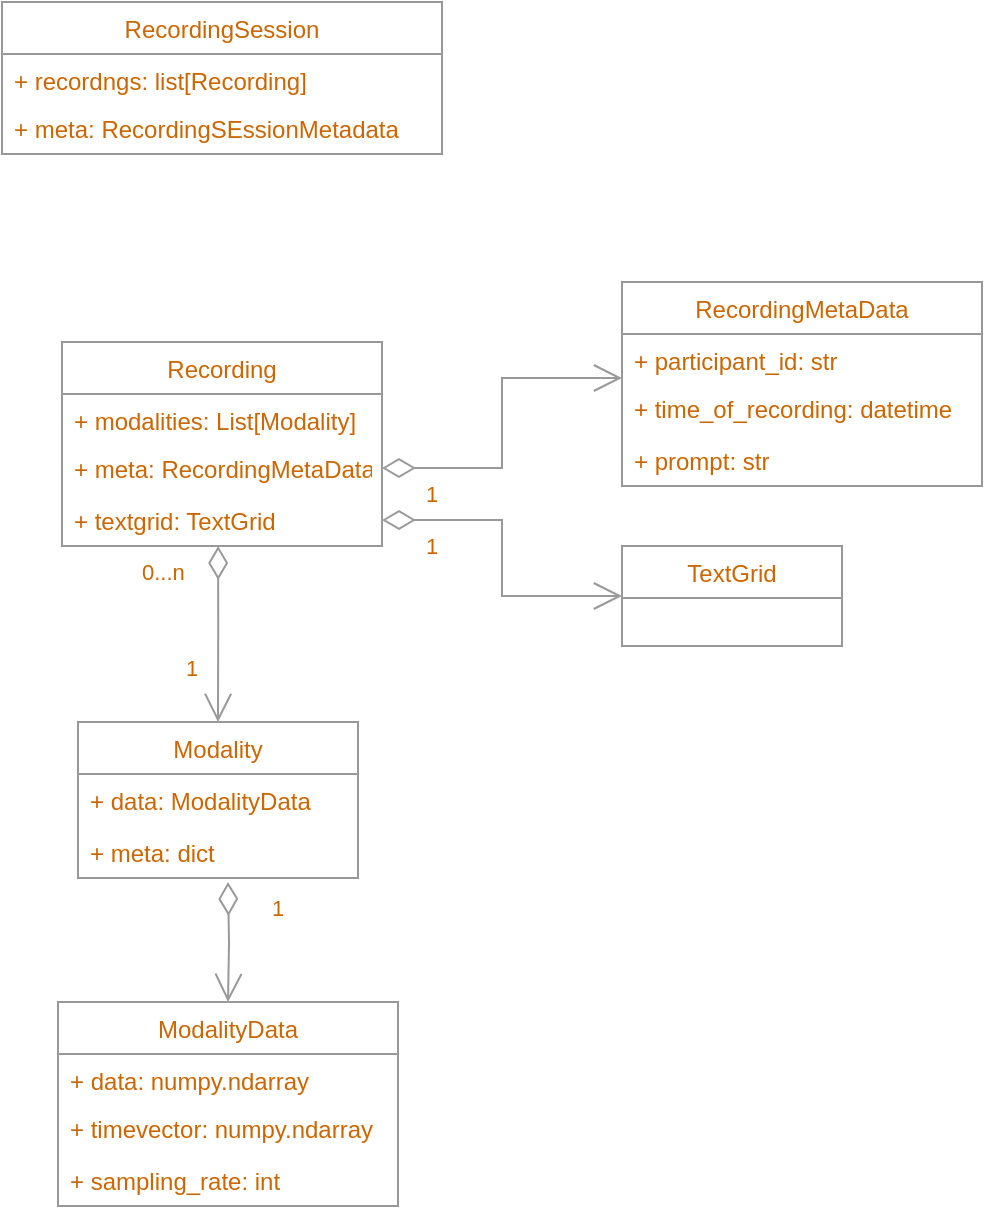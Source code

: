 <mxfile version="22.1.16" type="device">
  <diagram id="lCh61VhRBcFmrFULaLqr" name="Page-1">
    <mxGraphModel dx="1434" dy="838" grid="1" gridSize="10" guides="1" tooltips="1" connect="1" arrows="1" fold="1" page="1" pageScale="1" pageWidth="1169" pageHeight="827" math="0" shadow="0">
      <root>
        <mxCell id="0" />
        <mxCell id="1" parent="0" />
        <mxCell id="EE9BV4YBEMpnvcACtNnI-5" value="Recording" style="swimlane;fontStyle=0;childLayout=stackLayout;horizontal=1;startSize=26;fillColor=none;horizontalStack=0;resizeParent=1;resizeParentMax=0;resizeLast=0;collapsible=1;marginBottom=0;labelBorderColor=none;fontColor=#CC6600;strokeColor=#999999;" parent="1" vertex="1">
          <mxGeometry x="400" y="240" width="160" height="102" as="geometry" />
        </mxCell>
        <mxCell id="EE9BV4YBEMpnvcACtNnI-6" value="+ modalities: List[Modality]" style="text;strokeColor=none;fillColor=none;align=left;verticalAlign=top;spacingLeft=4;spacingRight=4;overflow=hidden;rotatable=0;points=[[0,0.5],[1,0.5]];portConstraint=eastwest;labelBorderColor=none;fontColor=#CC6600;" parent="EE9BV4YBEMpnvcACtNnI-5" vertex="1">
          <mxGeometry y="26" width="160" height="24" as="geometry" />
        </mxCell>
        <mxCell id="EE9BV4YBEMpnvcACtNnI-7" value="+ meta: RecordingMetaData" style="text;strokeColor=none;fillColor=none;align=left;verticalAlign=top;spacingLeft=4;spacingRight=4;overflow=hidden;rotatable=0;points=[[0,0.5],[1,0.5]];portConstraint=eastwest;labelBorderColor=none;fontColor=#CC6600;" parent="EE9BV4YBEMpnvcACtNnI-5" vertex="1">
          <mxGeometry y="50" width="160" height="26" as="geometry" />
        </mxCell>
        <mxCell id="EE9BV4YBEMpnvcACtNnI-8" value="+ textgrid: TextGrid" style="text;strokeColor=none;fillColor=none;align=left;verticalAlign=top;spacingLeft=4;spacingRight=4;overflow=hidden;rotatable=0;points=[[0,0.5],[1,0.5]];portConstraint=eastwest;labelBorderColor=none;fontColor=#CC6600;snapToPoint=1;" parent="EE9BV4YBEMpnvcACtNnI-5" vertex="1">
          <mxGeometry y="76" width="160" height="26" as="geometry" />
        </mxCell>
        <mxCell id="EE9BV4YBEMpnvcACtNnI-9" value="Modality" style="swimlane;fontStyle=0;childLayout=stackLayout;horizontal=1;startSize=26;fillColor=none;horizontalStack=0;resizeParent=1;resizeParentMax=0;resizeLast=0;collapsible=1;marginBottom=0;labelBorderColor=none;strokeColor=#999999;fontColor=#CC6600;" parent="1" vertex="1">
          <mxGeometry x="408" y="430" width="140" height="78" as="geometry" />
        </mxCell>
        <mxCell id="EE9BV4YBEMpnvcACtNnI-10" value="+ data: ModalityData" style="text;strokeColor=none;fillColor=none;align=left;verticalAlign=top;spacingLeft=4;spacingRight=4;overflow=hidden;rotatable=0;points=[[0,0.5],[1,0.5]];portConstraint=eastwest;labelBorderColor=none;fontColor=#CC6600;" parent="EE9BV4YBEMpnvcACtNnI-9" vertex="1">
          <mxGeometry y="26" width="140" height="26" as="geometry" />
        </mxCell>
        <mxCell id="EE9BV4YBEMpnvcACtNnI-12" value="+ meta: dict" style="text;strokeColor=none;fillColor=none;align=left;verticalAlign=top;spacingLeft=4;spacingRight=4;overflow=hidden;rotatable=0;points=[[0,0.5],[1,0.5]];portConstraint=eastwest;labelBorderColor=none;fontColor=#CC6600;" parent="EE9BV4YBEMpnvcACtNnI-9" vertex="1">
          <mxGeometry y="52" width="140" height="26" as="geometry" />
        </mxCell>
        <mxCell id="EE9BV4YBEMpnvcACtNnI-13" value="ModalityData" style="swimlane;fontStyle=0;childLayout=stackLayout;horizontal=1;startSize=26;fillColor=none;horizontalStack=0;resizeParent=1;resizeParentMax=0;resizeLast=0;collapsible=1;marginBottom=0;labelBorderColor=none;strokeColor=#999999;fontColor=#CC6600;" parent="1" vertex="1">
          <mxGeometry x="398" y="570" width="170" height="102" as="geometry" />
        </mxCell>
        <mxCell id="EE9BV4YBEMpnvcACtNnI-14" value="+ data: numpy.ndarray" style="text;strokeColor=none;fillColor=none;align=left;verticalAlign=top;spacingLeft=4;spacingRight=4;overflow=hidden;rotatable=0;points=[[0,0.5],[1,0.5]];portConstraint=eastwest;labelBorderColor=none;fontColor=#CC6600;" parent="EE9BV4YBEMpnvcACtNnI-13" vertex="1">
          <mxGeometry y="26" width="170" height="24" as="geometry" />
        </mxCell>
        <mxCell id="EE9BV4YBEMpnvcACtNnI-15" value="+ timevector: numpy.ndarray" style="text;strokeColor=none;fillColor=none;align=left;verticalAlign=top;spacingLeft=4;spacingRight=4;overflow=hidden;rotatable=0;points=[[0,0.5],[1,0.5]];portConstraint=eastwest;labelBorderColor=none;fontColor=#CC6600;" parent="EE9BV4YBEMpnvcACtNnI-13" vertex="1">
          <mxGeometry y="50" width="170" height="26" as="geometry" />
        </mxCell>
        <mxCell id="EE9BV4YBEMpnvcACtNnI-16" value="+ sampling_rate: int" style="text;strokeColor=none;fillColor=none;align=left;verticalAlign=top;spacingLeft=4;spacingRight=4;overflow=hidden;rotatable=0;points=[[0,0.5],[1,0.5]];portConstraint=eastwest;labelBorderColor=none;fontColor=#CC6600;" parent="EE9BV4YBEMpnvcACtNnI-13" vertex="1">
          <mxGeometry y="76" width="170" height="26" as="geometry" />
        </mxCell>
        <mxCell id="EE9BV4YBEMpnvcACtNnI-17" value="RecordingMetaData" style="swimlane;fontStyle=0;childLayout=stackLayout;horizontal=1;startSize=26;fillColor=none;horizontalStack=0;resizeParent=1;resizeParentMax=0;resizeLast=0;collapsible=1;marginBottom=0;labelBorderColor=none;strokeColor=#999999;fontColor=#CC6600;" parent="1" vertex="1">
          <mxGeometry x="680" y="210" width="180" height="102" as="geometry" />
        </mxCell>
        <mxCell id="EE9BV4YBEMpnvcACtNnI-18" value="+ participant_id: str" style="text;strokeColor=none;fillColor=none;align=left;verticalAlign=top;spacingLeft=4;spacingRight=4;overflow=hidden;rotatable=0;points=[[0,0.5],[1,0.5]];portConstraint=eastwest;labelBorderColor=none;fontColor=#CC6600;" parent="EE9BV4YBEMpnvcACtNnI-17" vertex="1">
          <mxGeometry y="26" width="180" height="24" as="geometry" />
        </mxCell>
        <mxCell id="EE9BV4YBEMpnvcACtNnI-19" value="+ time_of_recording: datetime" style="text;strokeColor=none;fillColor=none;align=left;verticalAlign=top;spacingLeft=4;spacingRight=4;overflow=hidden;rotatable=0;points=[[0,0.5],[1,0.5]];portConstraint=eastwest;labelBorderColor=none;fontColor=#CC6600;" parent="EE9BV4YBEMpnvcACtNnI-17" vertex="1">
          <mxGeometry y="50" width="180" height="26" as="geometry" />
        </mxCell>
        <mxCell id="EE9BV4YBEMpnvcACtNnI-20" value="+ prompt: str" style="text;strokeColor=none;fillColor=none;align=left;verticalAlign=top;spacingLeft=4;spacingRight=4;overflow=hidden;rotatable=0;points=[[0,0.5],[1,0.5]];portConstraint=eastwest;labelBorderColor=none;fontColor=#CC6600;" parent="EE9BV4YBEMpnvcACtNnI-17" vertex="1">
          <mxGeometry y="76" width="180" height="26" as="geometry" />
        </mxCell>
        <mxCell id="EE9BV4YBEMpnvcACtNnI-21" value="TextGrid" style="swimlane;fontStyle=0;childLayout=stackLayout;horizontal=1;startSize=26;fillColor=none;horizontalStack=0;resizeParent=1;resizeParentMax=0;resizeLast=0;collapsible=1;marginBottom=0;labelBorderColor=none;strokeColor=#999999;fontColor=#CC6600;" parent="1" vertex="1">
          <mxGeometry x="680" y="342" width="110" height="50" as="geometry" />
        </mxCell>
        <mxCell id="EE9BV4YBEMpnvcACtNnI-25" value="" style="endArrow=open;html=1;endSize=12;startArrow=diamondThin;startSize=14;startFill=0;edgeStyle=orthogonalEdgeStyle;rounded=0;fontColor=#CC6600;exitX=1;exitY=0.5;exitDx=0;exitDy=0;entryX=0;entryY=0.5;entryDx=0;entryDy=0;strokeColor=#999999;" parent="1" source="EE9BV4YBEMpnvcACtNnI-8" target="EE9BV4YBEMpnvcACtNnI-21" edge="1">
          <mxGeometry relative="1" as="geometry">
            <mxPoint x="680" y="380" as="sourcePoint" />
            <mxPoint x="750" y="290" as="targetPoint" />
          </mxGeometry>
        </mxCell>
        <mxCell id="EE9BV4YBEMpnvcACtNnI-26" value="1" style="edgeLabel;resizable=0;html=1;align=left;verticalAlign=top;labelBorderColor=none;strokeColor=#999999;fontColor=#CC6600;fillColor=none;labelBackgroundColor=none;" parent="EE9BV4YBEMpnvcACtNnI-25" connectable="0" vertex="1">
          <mxGeometry x="-1" relative="1" as="geometry">
            <mxPoint x="20" as="offset" />
          </mxGeometry>
        </mxCell>
        <mxCell id="EE9BV4YBEMpnvcACtNnI-33" value="" style="endArrow=open;html=1;endSize=12;startArrow=diamondThin;startSize=14;startFill=0;edgeStyle=orthogonalEdgeStyle;rounded=0;fontColor=#CC6600;exitX=0.488;exitY=1;exitDx=0;exitDy=0;entryX=0.5;entryY=0;entryDx=0;entryDy=0;strokeColor=#999999;exitPerimeter=0;" parent="1" source="EE9BV4YBEMpnvcACtNnI-8" target="EE9BV4YBEMpnvcACtNnI-9" edge="1">
          <mxGeometry relative="1" as="geometry">
            <mxPoint x="160" y="300" as="sourcePoint" />
            <mxPoint x="295" y="371" as="targetPoint" />
          </mxGeometry>
        </mxCell>
        <mxCell id="EE9BV4YBEMpnvcACtNnI-34" value="0...n" style="edgeLabel;resizable=0;html=1;align=left;verticalAlign=top;labelBorderColor=none;strokeColor=#999999;fontColor=#CC6600;fillColor=none;labelBackgroundColor=none;" parent="EE9BV4YBEMpnvcACtNnI-33" connectable="0" vertex="1">
          <mxGeometry x="-1" relative="1" as="geometry">
            <mxPoint x="-40" as="offset" />
          </mxGeometry>
        </mxCell>
        <mxCell id="EE9BV4YBEMpnvcACtNnI-35" value="1" style="edgeLabel;resizable=0;html=1;align=left;verticalAlign=top;labelBorderColor=none;strokeColor=#999999;fontColor=#CC6600;fillColor=none;labelBackgroundColor=none;" parent="1" connectable="0" vertex="1">
          <mxGeometry x="460" y="390" as="geometry" />
        </mxCell>
        <mxCell id="EE9BV4YBEMpnvcACtNnI-36" value="" style="endArrow=open;html=1;endSize=12;startArrow=diamondThin;startSize=14;startFill=0;edgeStyle=orthogonalEdgeStyle;rounded=0;fontColor=#CC6600;entryX=0.5;entryY=0;entryDx=0;entryDy=0;strokeColor=#999999;" parent="1" target="EE9BV4YBEMpnvcACtNnI-13" edge="1">
          <mxGeometry relative="1" as="geometry">
            <mxPoint x="483" y="510" as="sourcePoint" />
            <mxPoint x="593" y="611" as="targetPoint" />
          </mxGeometry>
        </mxCell>
        <mxCell id="EE9BV4YBEMpnvcACtNnI-37" value="1" style="edgeLabel;resizable=0;html=1;align=left;verticalAlign=top;labelBorderColor=none;strokeColor=#999999;fontColor=#CC6600;fillColor=none;labelBackgroundColor=none;" parent="EE9BV4YBEMpnvcACtNnI-36" connectable="0" vertex="1">
          <mxGeometry x="-1" relative="1" as="geometry">
            <mxPoint x="20" as="offset" />
          </mxGeometry>
        </mxCell>
        <mxCell id="EE9BV4YBEMpnvcACtNnI-38" value="" style="endArrow=open;html=1;endSize=12;startArrow=diamondThin;startSize=14;startFill=0;edgeStyle=orthogonalEdgeStyle;rounded=0;fontColor=#CC6600;entryX=0;entryY=-0.077;entryDx=0;entryDy=0;strokeColor=#999999;exitX=1;exitY=0.5;exitDx=0;exitDy=0;entryPerimeter=0;" parent="1" source="EE9BV4YBEMpnvcACtNnI-7" target="EE9BV4YBEMpnvcACtNnI-19" edge="1">
          <mxGeometry relative="1" as="geometry">
            <mxPoint x="480" y="360" as="sourcePoint" />
            <mxPoint x="305" y="550" as="targetPoint" />
          </mxGeometry>
        </mxCell>
        <mxCell id="EE9BV4YBEMpnvcACtNnI-39" value="1" style="edgeLabel;resizable=0;html=1;align=left;verticalAlign=top;labelBorderColor=none;strokeColor=#999999;fontColor=#CC6600;fillColor=none;labelBackgroundColor=none;" parent="EE9BV4YBEMpnvcACtNnI-38" connectable="0" vertex="1">
          <mxGeometry x="-1" relative="1" as="geometry">
            <mxPoint x="20" as="offset" />
          </mxGeometry>
        </mxCell>
        <mxCell id="dw-5MU0nXrqIQdTcudcJ-2" value="RecordingSession" style="swimlane;fontStyle=0;childLayout=stackLayout;horizontal=1;startSize=26;fillColor=none;horizontalStack=0;resizeParent=1;resizeParentMax=0;resizeLast=0;collapsible=1;marginBottom=0;labelBorderColor=none;fontColor=#CC6600;strokeColor=#999999;" vertex="1" parent="1">
          <mxGeometry x="370" y="70" width="220" height="76" as="geometry" />
        </mxCell>
        <mxCell id="dw-5MU0nXrqIQdTcudcJ-3" value="+ recordngs: list[Recording]" style="text;strokeColor=none;fillColor=none;align=left;verticalAlign=top;spacingLeft=4;spacingRight=4;overflow=hidden;rotatable=0;points=[[0,0.5],[1,0.5]];portConstraint=eastwest;labelBorderColor=none;fontColor=#CC6600;" vertex="1" parent="dw-5MU0nXrqIQdTcudcJ-2">
          <mxGeometry y="26" width="220" height="24" as="geometry" />
        </mxCell>
        <mxCell id="dw-5MU0nXrqIQdTcudcJ-4" value="+ meta: RecordingSEssionMetadata" style="text;strokeColor=none;fillColor=none;align=left;verticalAlign=top;spacingLeft=4;spacingRight=4;overflow=hidden;rotatable=0;points=[[0,0.5],[1,0.5]];portConstraint=eastwest;labelBorderColor=none;fontColor=#CC6600;" vertex="1" parent="dw-5MU0nXrqIQdTcudcJ-2">
          <mxGeometry y="50" width="220" height="26" as="geometry" />
        </mxCell>
      </root>
    </mxGraphModel>
  </diagram>
</mxfile>
